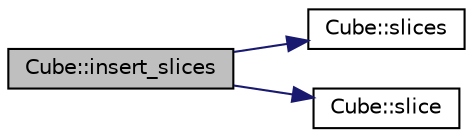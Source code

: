 digraph "Cube::insert_slices"
{
  edge [fontname="Helvetica",fontsize="10",labelfontname="Helvetica",labelfontsize="10"];
  node [fontname="Helvetica",fontsize="10",shape=record];
  rankdir="LR";
  Node1 [label="Cube::insert_slices",height=0.2,width=0.4,color="black", fillcolor="grey75", style="filled" fontcolor="black"];
  Node1 -> Node2 [color="midnightblue",fontsize="10",style="solid",fontname="Helvetica"];
  Node2 [label="Cube::slices",height=0.2,width=0.4,color="black", fillcolor="white", style="filled",URL="$group___cube.html#gab8b0a6a1df400f361d4b7877b23f08cb",tooltip="creation of subview_cube (subcube comprised of specified slices)"];
  Node1 -> Node3 [color="midnightblue",fontsize="10",style="solid",fontname="Helvetica"];
  Node3 [label="Cube::slice",height=0.2,width=0.4,color="black", fillcolor="white", style="filled",URL="$group___cube.html#ga3b4599ae61da89772bdc085491c07280",tooltip="provide the reference to the matrix representing a single slice"];
}
